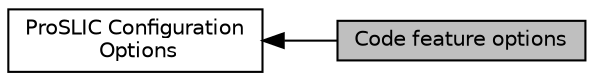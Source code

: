 digraph "Code feature options"
{
  edge [fontname="Helvetica",fontsize="10",labelfontname="Helvetica",labelfontsize="10"];
  node [fontname="Helvetica",fontsize="10",shape=record];
  rankdir=LR;
  Node1 [label="ProSLIC Configuration\l Options",height=0.2,width=0.4,color="black", fillcolor="white", style="filled",URL="$group___p_r_o_s_l_i_c___c_f_g.html"];
  Node0 [label="Code feature options",height=0.2,width=0.4,color="black", fillcolor="grey75", style="filled", fontcolor="black"];
  Node1->Node0 [shape=plaintext, dir="back", style="solid"];
}
